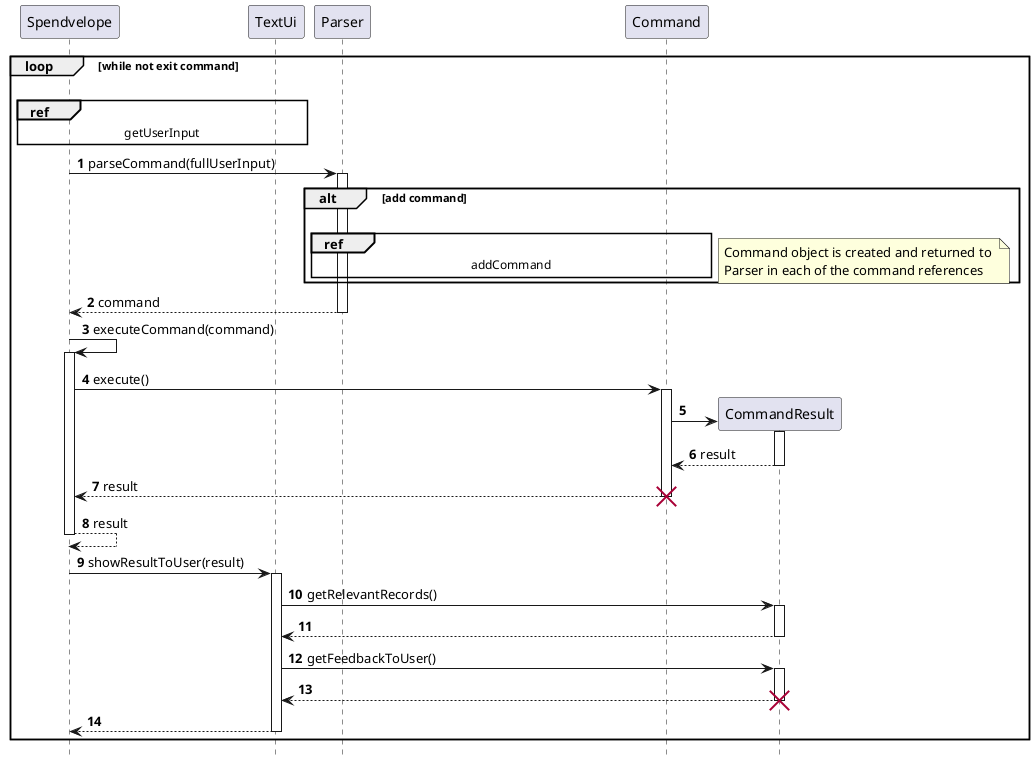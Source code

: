 @startuml
'https://plantuml.com/sequence-diagram

hide footbox
autonumber
autoactivate on

loop while not exit command
|||
ref over Spendvelope, TextUi: getUserInput

Spendvelope -> Parser: parseCommand(fullUserInput)
alt add command
    |||
    ref over Parser, Command: addCommand
    note right: Command object is created and returned to \nParser in each of the command references
end
Spendvelope <-- Parser: command

Spendvelope -> Spendvelope: executeCommand(command)
Spendvelope -> Command: execute()
Command -> CommandResult**
Activate CommandResult
Command <-- CommandResult:result
Spendvelope <-- Command: result
destroy Command
Spendvelope --> Spendvelope: result

Spendvelope -> TextUi: showResultToUser(result)
TextUi -> CommandResult: getRelevantRecords()
TextUi <-- CommandResult
TextUi -> CommandResult: getFeedbackToUser()
TextUi <-- CommandResult
destroy CommandResult
Spendvelope <-- TextUi
end

@enduml